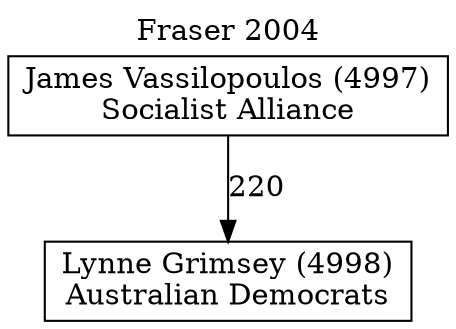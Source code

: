 // House preference flow
digraph "Lynne Grimsey (4998)_Fraser_2004" {
	graph [label="Fraser 2004" labelloc=t mclimit=10]
	node [shape=box]
	"Lynne Grimsey (4998)" [label="Lynne Grimsey (4998)
Australian Democrats"]
	"James Vassilopoulos (4997)" [label="James Vassilopoulos (4997)
Socialist Alliance"]
	"James Vassilopoulos (4997)" -> "Lynne Grimsey (4998)" [label=220]
}
